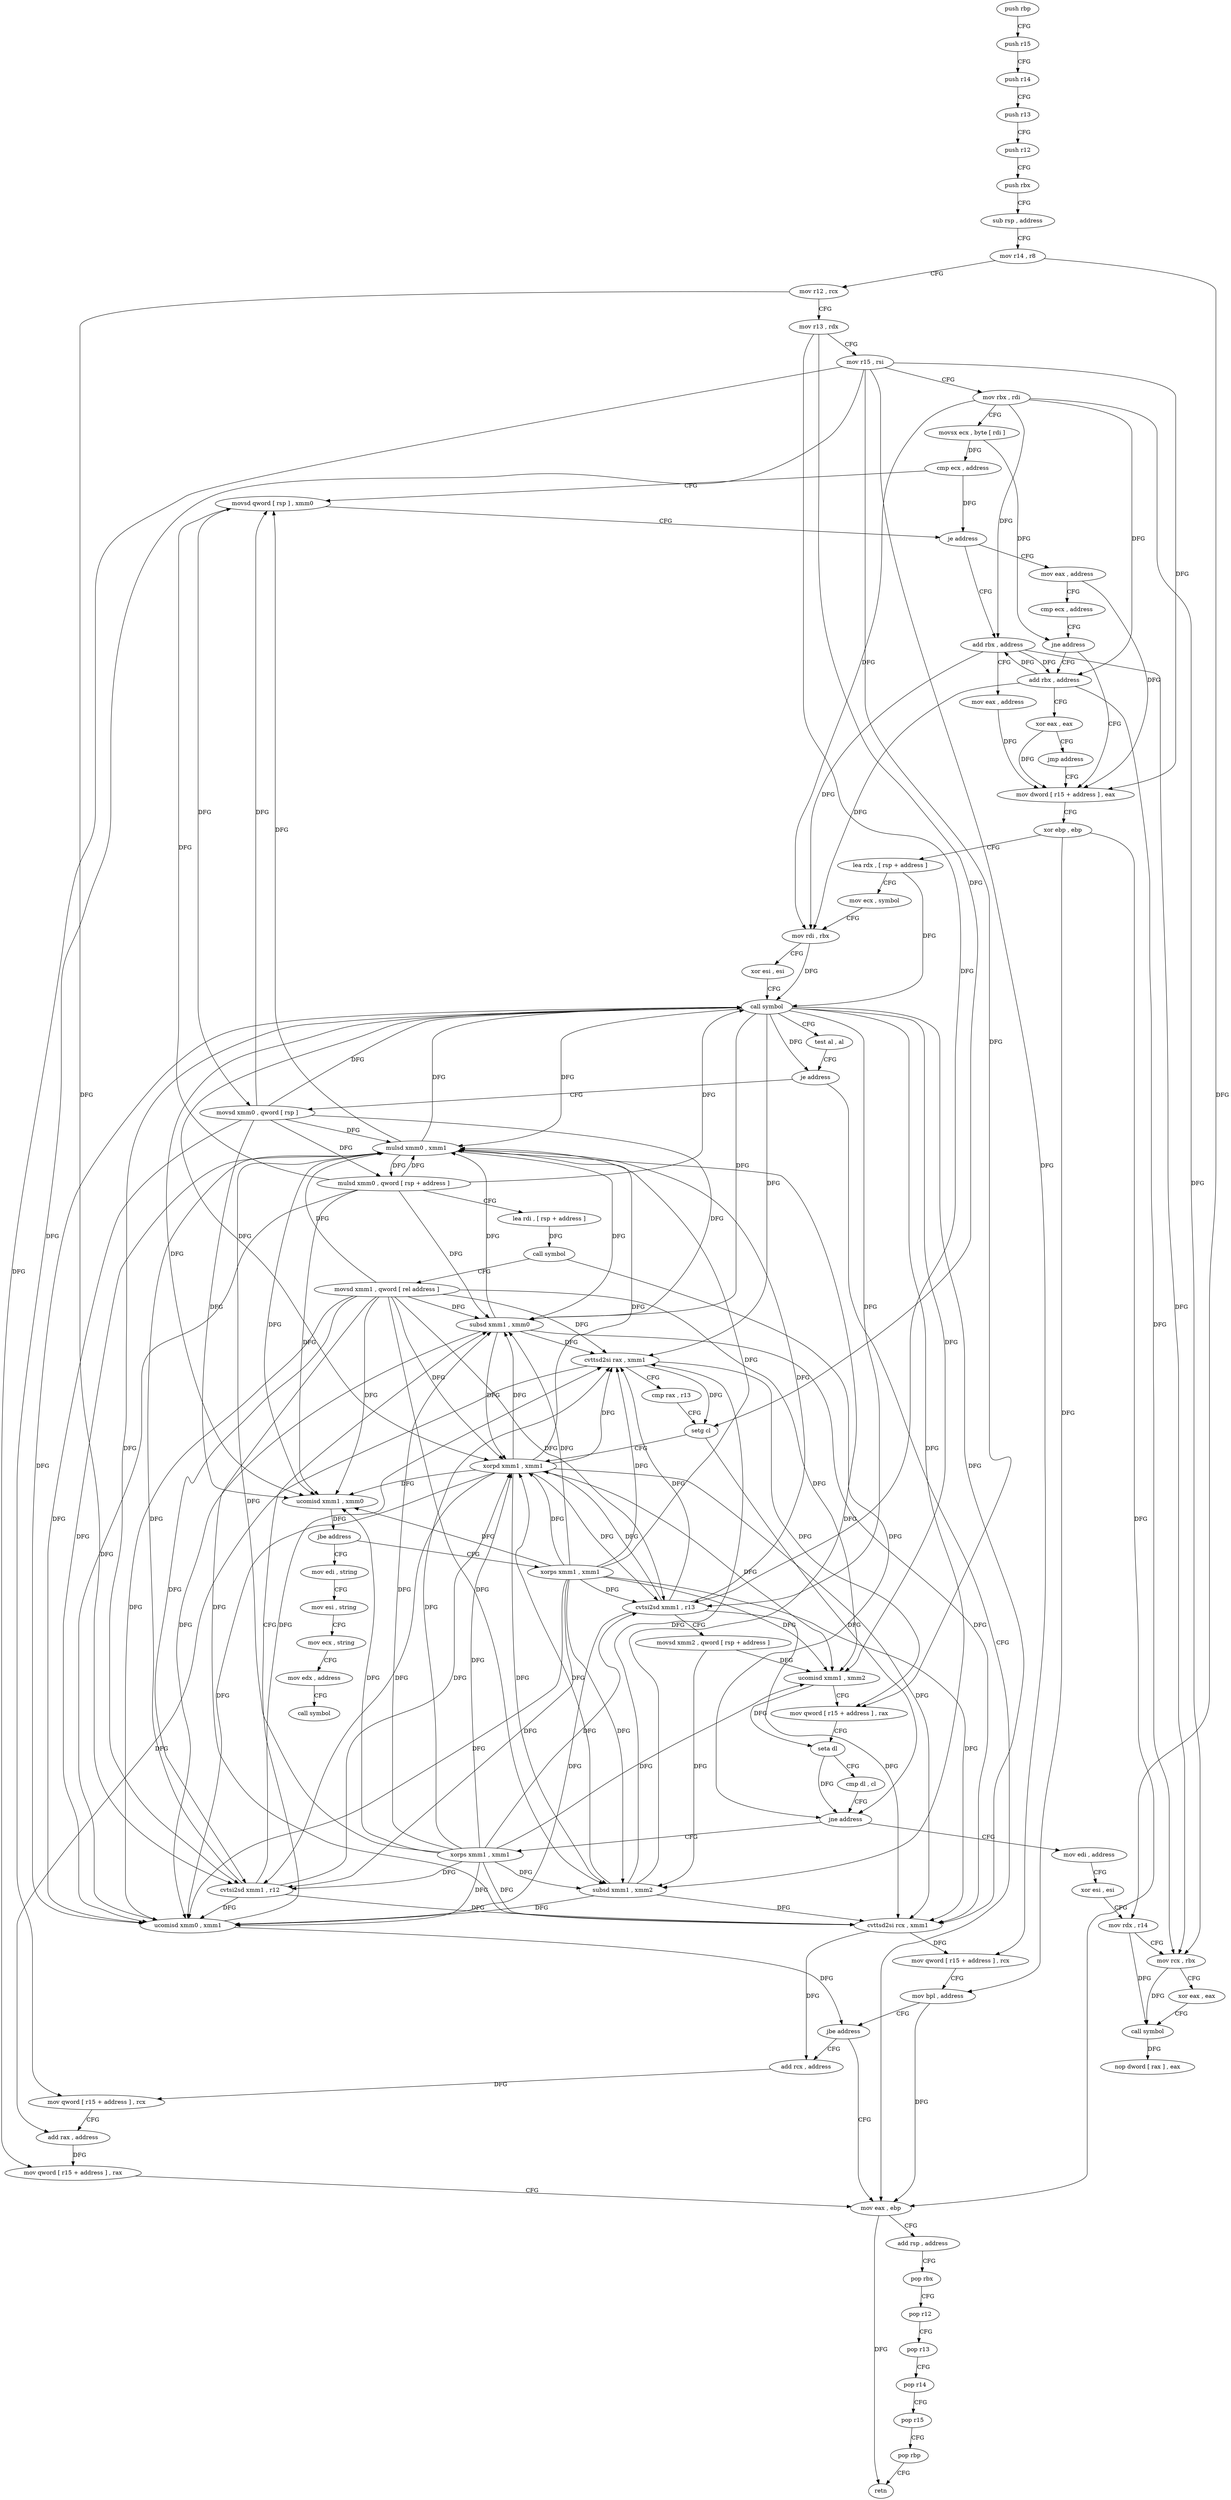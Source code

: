 digraph "func" {
"4250048" [label = "push rbp" ]
"4250049" [label = "push r15" ]
"4250051" [label = "push r14" ]
"4250053" [label = "push r13" ]
"4250055" [label = "push r12" ]
"4250057" [label = "push rbx" ]
"4250058" [label = "sub rsp , address" ]
"4250062" [label = "mov r14 , r8" ]
"4250065" [label = "mov r12 , rcx" ]
"4250068" [label = "mov r13 , rdx" ]
"4250071" [label = "mov r15 , rsi" ]
"4250074" [label = "mov rbx , rdi" ]
"4250077" [label = "movsx ecx , byte [ rdi ]" ]
"4250080" [label = "cmp ecx , address" ]
"4250083" [label = "movsd qword [ rsp ] , xmm0" ]
"4250088" [label = "je address" ]
"4250108" [label = "add rbx , address" ]
"4250090" [label = "mov eax , address" ]
"4250112" [label = "mov eax , address" ]
"4250117" [label = "mov dword [ r15 + address ] , eax" ]
"4250095" [label = "cmp ecx , address" ]
"4250098" [label = "jne address" ]
"4250100" [label = "add rbx , address" ]
"4250287" [label = "mov eax , ebp" ]
"4250289" [label = "add rsp , address" ]
"4250293" [label = "pop rbx" ]
"4250294" [label = "pop r12" ]
"4250296" [label = "pop r13" ]
"4250298" [label = "pop r14" ]
"4250300" [label = "pop r15" ]
"4250302" [label = "pop rbp" ]
"4250303" [label = "retn" ]
"4250151" [label = "movsd xmm0 , qword [ rsp ]" ]
"4250156" [label = "mulsd xmm0 , qword [ rsp + address ]" ]
"4250162" [label = "lea rdi , [ rsp + address ]" ]
"4250167" [label = "call symbol" ]
"4250172" [label = "movsd xmm1 , qword [ rel address ]" ]
"4250180" [label = "mulsd xmm0 , xmm1" ]
"4250184" [label = "ucomisd xmm1 , xmm0" ]
"4250188" [label = "jbe address" ]
"4250304" [label = "mov edi , string" ]
"4250190" [label = "xorps xmm1 , xmm1" ]
"4250121" [label = "xor ebp , ebp" ]
"4250123" [label = "lea rdx , [ rsp + address ]" ]
"4250128" [label = "mov ecx , symbol" ]
"4250133" [label = "mov rdi , rbx" ]
"4250136" [label = "xor esi , esi" ]
"4250138" [label = "call symbol" ]
"4250143" [label = "test al , al" ]
"4250145" [label = "je address" ]
"4250104" [label = "xor eax , eax" ]
"4250106" [label = "jmp address" ]
"4250309" [label = "mov esi , string" ]
"4250314" [label = "mov ecx , string" ]
"4250319" [label = "mov edx , address" ]
"4250324" [label = "call symbol" ]
"4250193" [label = "cvtsi2sd xmm1 , r13" ]
"4250198" [label = "movsd xmm2 , qword [ rsp + address ]" ]
"4250204" [label = "subsd xmm1 , xmm2" ]
"4250208" [label = "cvttsd2si rax , xmm1" ]
"4250213" [label = "cmp rax , r13" ]
"4250216" [label = "setg cl" ]
"4250219" [label = "xorpd xmm1 , xmm1" ]
"4250223" [label = "ucomisd xmm1 , xmm2" ]
"4250227" [label = "mov qword [ r15 + address ] , rax" ]
"4250231" [label = "seta dl" ]
"4250234" [label = "cmp dl , cl" ]
"4250236" [label = "jne address" ]
"4250329" [label = "mov edi , address" ]
"4250238" [label = "xorps xmm1 , xmm1" ]
"4250334" [label = "xor esi , esi" ]
"4250336" [label = "mov rdx , r14" ]
"4250339" [label = "mov rcx , rbx" ]
"4250342" [label = "xor eax , eax" ]
"4250344" [label = "call symbol" ]
"4250349" [label = "nop dword [ rax ] , eax" ]
"4250241" [label = "cvtsi2sd xmm1 , r12" ]
"4250246" [label = "ucomisd xmm0 , xmm1" ]
"4250250" [label = "subsd xmm1 , xmm0" ]
"4250254" [label = "cvttsd2si rcx , xmm1" ]
"4250259" [label = "mov qword [ r15 + address ] , rcx" ]
"4250263" [label = "mov bpl , address" ]
"4250266" [label = "jbe address" ]
"4250268" [label = "add rcx , address" ]
"4250275" [label = "mov qword [ r15 + address ] , rcx" ]
"4250279" [label = "add rax , address" ]
"4250283" [label = "mov qword [ r15 + address ] , rax" ]
"4250048" -> "4250049" [ label = "CFG" ]
"4250049" -> "4250051" [ label = "CFG" ]
"4250051" -> "4250053" [ label = "CFG" ]
"4250053" -> "4250055" [ label = "CFG" ]
"4250055" -> "4250057" [ label = "CFG" ]
"4250057" -> "4250058" [ label = "CFG" ]
"4250058" -> "4250062" [ label = "CFG" ]
"4250062" -> "4250065" [ label = "CFG" ]
"4250062" -> "4250336" [ label = "DFG" ]
"4250065" -> "4250068" [ label = "CFG" ]
"4250065" -> "4250241" [ label = "DFG" ]
"4250068" -> "4250071" [ label = "CFG" ]
"4250068" -> "4250193" [ label = "DFG" ]
"4250068" -> "4250216" [ label = "DFG" ]
"4250071" -> "4250074" [ label = "CFG" ]
"4250071" -> "4250117" [ label = "DFG" ]
"4250071" -> "4250227" [ label = "DFG" ]
"4250071" -> "4250259" [ label = "DFG" ]
"4250071" -> "4250275" [ label = "DFG" ]
"4250071" -> "4250283" [ label = "DFG" ]
"4250074" -> "4250077" [ label = "CFG" ]
"4250074" -> "4250108" [ label = "DFG" ]
"4250074" -> "4250133" [ label = "DFG" ]
"4250074" -> "4250100" [ label = "DFG" ]
"4250074" -> "4250339" [ label = "DFG" ]
"4250077" -> "4250080" [ label = "DFG" ]
"4250077" -> "4250098" [ label = "DFG" ]
"4250080" -> "4250083" [ label = "CFG" ]
"4250080" -> "4250088" [ label = "DFG" ]
"4250083" -> "4250088" [ label = "CFG" ]
"4250083" -> "4250151" [ label = "DFG" ]
"4250088" -> "4250108" [ label = "CFG" ]
"4250088" -> "4250090" [ label = "CFG" ]
"4250108" -> "4250112" [ label = "CFG" ]
"4250108" -> "4250133" [ label = "DFG" ]
"4250108" -> "4250100" [ label = "DFG" ]
"4250108" -> "4250339" [ label = "DFG" ]
"4250090" -> "4250095" [ label = "CFG" ]
"4250090" -> "4250117" [ label = "DFG" ]
"4250112" -> "4250117" [ label = "DFG" ]
"4250117" -> "4250121" [ label = "CFG" ]
"4250095" -> "4250098" [ label = "CFG" ]
"4250098" -> "4250117" [ label = "CFG" ]
"4250098" -> "4250100" [ label = "CFG" ]
"4250100" -> "4250104" [ label = "CFG" ]
"4250100" -> "4250108" [ label = "DFG" ]
"4250100" -> "4250133" [ label = "DFG" ]
"4250100" -> "4250339" [ label = "DFG" ]
"4250287" -> "4250289" [ label = "CFG" ]
"4250287" -> "4250303" [ label = "DFG" ]
"4250289" -> "4250293" [ label = "CFG" ]
"4250293" -> "4250294" [ label = "CFG" ]
"4250294" -> "4250296" [ label = "CFG" ]
"4250296" -> "4250298" [ label = "CFG" ]
"4250298" -> "4250300" [ label = "CFG" ]
"4250300" -> "4250302" [ label = "CFG" ]
"4250302" -> "4250303" [ label = "CFG" ]
"4250151" -> "4250156" [ label = "DFG" ]
"4250151" -> "4250083" [ label = "DFG" ]
"4250151" -> "4250138" [ label = "DFG" ]
"4250151" -> "4250180" [ label = "DFG" ]
"4250151" -> "4250184" [ label = "DFG" ]
"4250151" -> "4250246" [ label = "DFG" ]
"4250151" -> "4250250" [ label = "DFG" ]
"4250156" -> "4250162" [ label = "CFG" ]
"4250156" -> "4250083" [ label = "DFG" ]
"4250156" -> "4250138" [ label = "DFG" ]
"4250156" -> "4250180" [ label = "DFG" ]
"4250156" -> "4250184" [ label = "DFG" ]
"4250156" -> "4250246" [ label = "DFG" ]
"4250156" -> "4250250" [ label = "DFG" ]
"4250162" -> "4250167" [ label = "DFG" ]
"4250167" -> "4250172" [ label = "CFG" ]
"4250167" -> "4250236" [ label = "DFG" ]
"4250172" -> "4250180" [ label = "DFG" ]
"4250172" -> "4250184" [ label = "DFG" ]
"4250172" -> "4250193" [ label = "DFG" ]
"4250172" -> "4250204" [ label = "DFG" ]
"4250172" -> "4250208" [ label = "DFG" ]
"4250172" -> "4250219" [ label = "DFG" ]
"4250172" -> "4250223" [ label = "DFG" ]
"4250172" -> "4250241" [ label = "DFG" ]
"4250172" -> "4250246" [ label = "DFG" ]
"4250172" -> "4250250" [ label = "DFG" ]
"4250172" -> "4250254" [ label = "DFG" ]
"4250180" -> "4250184" [ label = "DFG" ]
"4250180" -> "4250083" [ label = "DFG" ]
"4250180" -> "4250138" [ label = "DFG" ]
"4250180" -> "4250156" [ label = "DFG" ]
"4250180" -> "4250246" [ label = "DFG" ]
"4250180" -> "4250250" [ label = "DFG" ]
"4250184" -> "4250188" [ label = "DFG" ]
"4250188" -> "4250304" [ label = "CFG" ]
"4250188" -> "4250190" [ label = "CFG" ]
"4250304" -> "4250309" [ label = "CFG" ]
"4250190" -> "4250193" [ label = "DFG" ]
"4250190" -> "4250180" [ label = "DFG" ]
"4250190" -> "4250184" [ label = "DFG" ]
"4250190" -> "4250204" [ label = "DFG" ]
"4250190" -> "4250208" [ label = "DFG" ]
"4250190" -> "4250219" [ label = "DFG" ]
"4250190" -> "4250223" [ label = "DFG" ]
"4250190" -> "4250241" [ label = "DFG" ]
"4250190" -> "4250246" [ label = "DFG" ]
"4250190" -> "4250250" [ label = "DFG" ]
"4250190" -> "4250254" [ label = "DFG" ]
"4250121" -> "4250123" [ label = "CFG" ]
"4250121" -> "4250287" [ label = "DFG" ]
"4250121" -> "4250263" [ label = "DFG" ]
"4250123" -> "4250128" [ label = "CFG" ]
"4250123" -> "4250138" [ label = "DFG" ]
"4250128" -> "4250133" [ label = "CFG" ]
"4250133" -> "4250136" [ label = "CFG" ]
"4250133" -> "4250138" [ label = "DFG" ]
"4250136" -> "4250138" [ label = "CFG" ]
"4250138" -> "4250143" [ label = "CFG" ]
"4250138" -> "4250145" [ label = "DFG" ]
"4250138" -> "4250180" [ label = "DFG" ]
"4250138" -> "4250184" [ label = "DFG" ]
"4250138" -> "4250193" [ label = "DFG" ]
"4250138" -> "4250204" [ label = "DFG" ]
"4250138" -> "4250208" [ label = "DFG" ]
"4250138" -> "4250219" [ label = "DFG" ]
"4250138" -> "4250223" [ label = "DFG" ]
"4250138" -> "4250241" [ label = "DFG" ]
"4250138" -> "4250246" [ label = "DFG" ]
"4250138" -> "4250250" [ label = "DFG" ]
"4250138" -> "4250254" [ label = "DFG" ]
"4250143" -> "4250145" [ label = "CFG" ]
"4250145" -> "4250287" [ label = "CFG" ]
"4250145" -> "4250151" [ label = "CFG" ]
"4250104" -> "4250106" [ label = "CFG" ]
"4250104" -> "4250117" [ label = "DFG" ]
"4250106" -> "4250117" [ label = "CFG" ]
"4250309" -> "4250314" [ label = "CFG" ]
"4250314" -> "4250319" [ label = "CFG" ]
"4250319" -> "4250324" [ label = "CFG" ]
"4250193" -> "4250198" [ label = "CFG" ]
"4250193" -> "4250180" [ label = "DFG" ]
"4250193" -> "4250208" [ label = "DFG" ]
"4250193" -> "4250219" [ label = "DFG" ]
"4250193" -> "4250246" [ label = "DFG" ]
"4250193" -> "4250254" [ label = "DFG" ]
"4250198" -> "4250204" [ label = "DFG" ]
"4250198" -> "4250223" [ label = "DFG" ]
"4250204" -> "4250208" [ label = "DFG" ]
"4250204" -> "4250180" [ label = "DFG" ]
"4250204" -> "4250219" [ label = "DFG" ]
"4250204" -> "4250246" [ label = "DFG" ]
"4250204" -> "4250254" [ label = "DFG" ]
"4250208" -> "4250213" [ label = "CFG" ]
"4250208" -> "4250216" [ label = "DFG" ]
"4250208" -> "4250227" [ label = "DFG" ]
"4250208" -> "4250279" [ label = "DFG" ]
"4250213" -> "4250216" [ label = "CFG" ]
"4250216" -> "4250219" [ label = "CFG" ]
"4250216" -> "4250236" [ label = "DFG" ]
"4250219" -> "4250223" [ label = "DFG" ]
"4250219" -> "4250180" [ label = "DFG" ]
"4250219" -> "4250208" [ label = "DFG" ]
"4250219" -> "4250184" [ label = "DFG" ]
"4250219" -> "4250193" [ label = "DFG" ]
"4250219" -> "4250204" [ label = "DFG" ]
"4250219" -> "4250241" [ label = "DFG" ]
"4250219" -> "4250246" [ label = "DFG" ]
"4250219" -> "4250250" [ label = "DFG" ]
"4250219" -> "4250254" [ label = "DFG" ]
"4250223" -> "4250227" [ label = "CFG" ]
"4250223" -> "4250231" [ label = "DFG" ]
"4250227" -> "4250231" [ label = "CFG" ]
"4250231" -> "4250234" [ label = "CFG" ]
"4250231" -> "4250236" [ label = "DFG" ]
"4250234" -> "4250236" [ label = "CFG" ]
"4250236" -> "4250329" [ label = "CFG" ]
"4250236" -> "4250238" [ label = "CFG" ]
"4250329" -> "4250334" [ label = "CFG" ]
"4250238" -> "4250241" [ label = "DFG" ]
"4250238" -> "4250180" [ label = "DFG" ]
"4250238" -> "4250208" [ label = "DFG" ]
"4250238" -> "4250219" [ label = "DFG" ]
"4250238" -> "4250184" [ label = "DFG" ]
"4250238" -> "4250193" [ label = "DFG" ]
"4250238" -> "4250204" [ label = "DFG" ]
"4250238" -> "4250223" [ label = "DFG" ]
"4250238" -> "4250246" [ label = "DFG" ]
"4250238" -> "4250250" [ label = "DFG" ]
"4250238" -> "4250254" [ label = "DFG" ]
"4250334" -> "4250336" [ label = "CFG" ]
"4250336" -> "4250339" [ label = "CFG" ]
"4250336" -> "4250344" [ label = "DFG" ]
"4250339" -> "4250342" [ label = "CFG" ]
"4250339" -> "4250344" [ label = "DFG" ]
"4250342" -> "4250344" [ label = "CFG" ]
"4250344" -> "4250349" [ label = "DFG" ]
"4250241" -> "4250246" [ label = "DFG" ]
"4250241" -> "4250180" [ label = "DFG" ]
"4250241" -> "4250208" [ label = "DFG" ]
"4250241" -> "4250219" [ label = "DFG" ]
"4250241" -> "4250254" [ label = "DFG" ]
"4250246" -> "4250250" [ label = "CFG" ]
"4250246" -> "4250266" [ label = "DFG" ]
"4250250" -> "4250254" [ label = "DFG" ]
"4250250" -> "4250180" [ label = "DFG" ]
"4250250" -> "4250208" [ label = "DFG" ]
"4250250" -> "4250219" [ label = "DFG" ]
"4250250" -> "4250246" [ label = "DFG" ]
"4250254" -> "4250259" [ label = "DFG" ]
"4250254" -> "4250268" [ label = "DFG" ]
"4250259" -> "4250263" [ label = "CFG" ]
"4250263" -> "4250266" [ label = "CFG" ]
"4250263" -> "4250287" [ label = "DFG" ]
"4250266" -> "4250287" [ label = "CFG" ]
"4250266" -> "4250268" [ label = "CFG" ]
"4250268" -> "4250275" [ label = "DFG" ]
"4250275" -> "4250279" [ label = "CFG" ]
"4250279" -> "4250283" [ label = "DFG" ]
"4250283" -> "4250287" [ label = "CFG" ]
}
